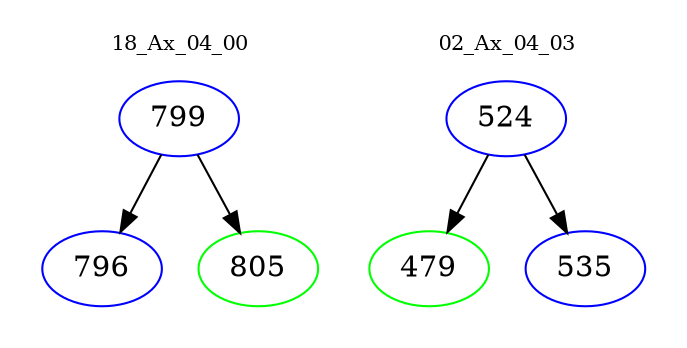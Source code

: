 digraph{
subgraph cluster_0 {
color = white
label = "18_Ax_04_00";
fontsize=10;
T0_799 [label="799", color="blue"]
T0_799 -> T0_796 [color="black"]
T0_796 [label="796", color="blue"]
T0_799 -> T0_805 [color="black"]
T0_805 [label="805", color="green"]
}
subgraph cluster_1 {
color = white
label = "02_Ax_04_03";
fontsize=10;
T1_524 [label="524", color="blue"]
T1_524 -> T1_479 [color="black"]
T1_479 [label="479", color="green"]
T1_524 -> T1_535 [color="black"]
T1_535 [label="535", color="blue"]
}
}
